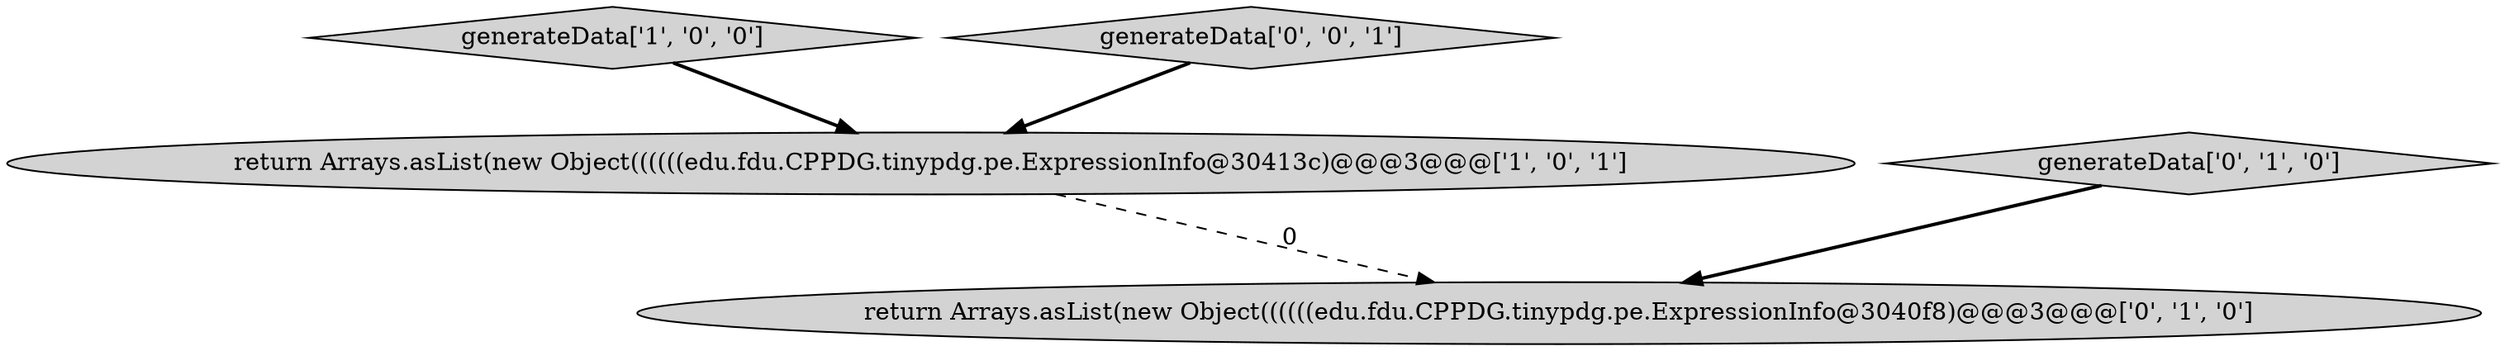 digraph {
1 [style = filled, label = "generateData['1', '0', '0']", fillcolor = lightgray, shape = diamond image = "AAA0AAABBB1BBB"];
2 [style = filled, label = "generateData['0', '1', '0']", fillcolor = lightgray, shape = diamond image = "AAA0AAABBB2BBB"];
4 [style = filled, label = "generateData['0', '0', '1']", fillcolor = lightgray, shape = diamond image = "AAA0AAABBB3BBB"];
0 [style = filled, label = "return Arrays.asList(new Object((((((edu.fdu.CPPDG.tinypdg.pe.ExpressionInfo@30413c)@@@3@@@['1', '0', '1']", fillcolor = lightgray, shape = ellipse image = "AAA0AAABBB1BBB"];
3 [style = filled, label = "return Arrays.asList(new Object((((((edu.fdu.CPPDG.tinypdg.pe.ExpressionInfo@3040f8)@@@3@@@['0', '1', '0']", fillcolor = lightgray, shape = ellipse image = "AAA1AAABBB2BBB"];
4->0 [style = bold, label=""];
0->3 [style = dashed, label="0"];
1->0 [style = bold, label=""];
2->3 [style = bold, label=""];
}
